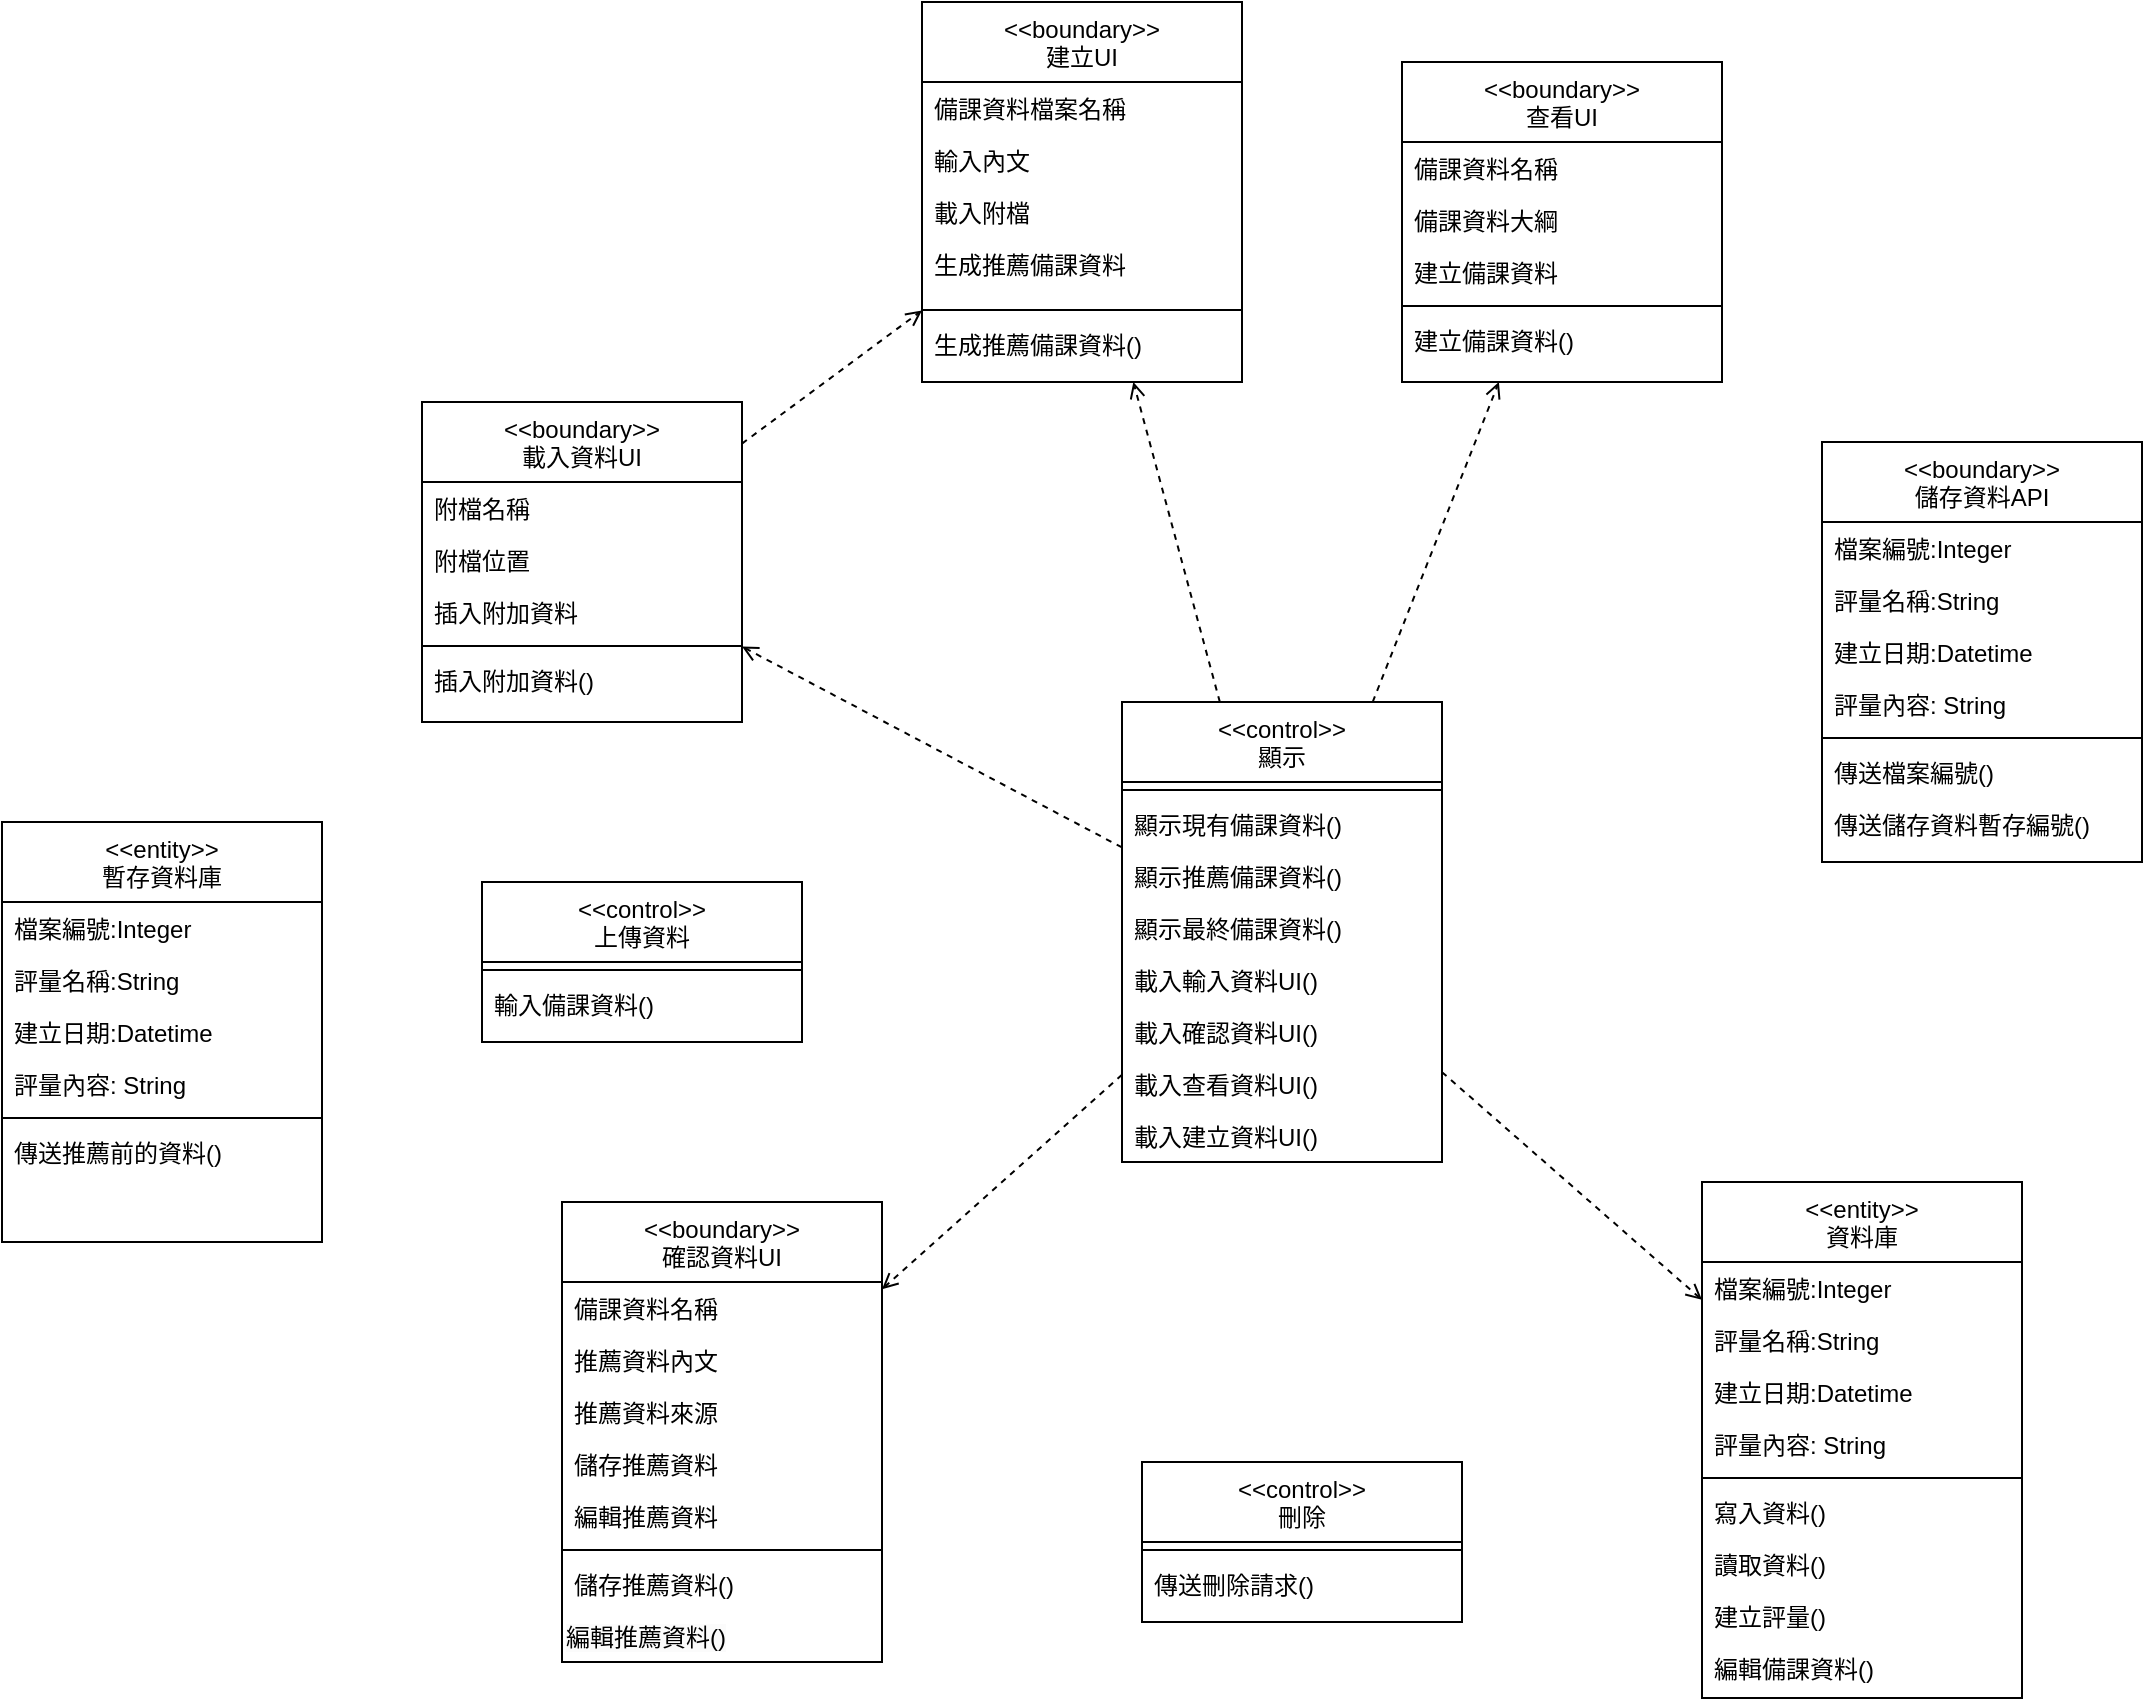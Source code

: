 <mxfile>
    <diagram id="C5RBs43oDa-KdzZeNtuy" name="Page-1">
        <mxGraphModel dx="1282" dy="769" grid="1" gridSize="10" guides="1" tooltips="1" connect="1" arrows="1" fold="1" page="1" pageScale="1" pageWidth="2000" pageHeight="2000" math="0" shadow="0">
            <root>
                <mxCell id="WIyWlLk6GJQsqaUBKTNV-0"/>
                <mxCell id="WIyWlLk6GJQsqaUBKTNV-1" parent="WIyWlLk6GJQsqaUBKTNV-0"/>
                <object label="&lt;&lt;boundary&gt;&gt;&#10;查看UI" placeholders="1" id="ybDPWDcmM2NUyqlbh23f-143">
                    <mxCell style="swimlane;fontStyle=0;align=center;verticalAlign=top;childLayout=stackLayout;horizontal=1;startSize=40;horizontalStack=0;resizeParent=1;resizeLast=0;collapsible=1;marginBottom=0;rounded=0;shadow=0;strokeWidth=1;" parent="WIyWlLk6GJQsqaUBKTNV-1" vertex="1">
                        <mxGeometry x="730" y="240" width="160" height="160" as="geometry">
                            <mxRectangle x="1260" y="310" width="160" height="26" as="alternateBounds"/>
                        </mxGeometry>
                    </mxCell>
                </object>
                <mxCell id="ybDPWDcmM2NUyqlbh23f-144" value="備課資料名稱" style="text;align=left;verticalAlign=top;spacingLeft=4;spacingRight=4;overflow=hidden;rotatable=1;points=[[0,0.5],[1,0.5]];portConstraint=eastwest;rounded=0;shadow=0;html=0;movable=1;resizable=1;deletable=1;editable=1;locked=0;connectable=1;" parent="ybDPWDcmM2NUyqlbh23f-143" vertex="1">
                    <mxGeometry y="40" width="160" height="26" as="geometry"/>
                </mxCell>
                <mxCell id="ybDPWDcmM2NUyqlbh23f-145" value="備課資料大綱 " style="text;align=left;verticalAlign=top;spacingLeft=4;spacingRight=4;overflow=hidden;rotatable=0;points=[[0,0.5],[1,0.5]];portConstraint=eastwest;" parent="ybDPWDcmM2NUyqlbh23f-143" vertex="1">
                    <mxGeometry y="66" width="160" height="26" as="geometry"/>
                </mxCell>
                <mxCell id="ybDPWDcmM2NUyqlbh23f-146" value="建立備課資料" style="text;align=left;verticalAlign=top;spacingLeft=4;spacingRight=4;overflow=hidden;rotatable=0;points=[[0,0.5],[1,0.5]];portConstraint=eastwest;rounded=0;shadow=0;html=0;" parent="ybDPWDcmM2NUyqlbh23f-143" vertex="1">
                    <mxGeometry y="92" width="160" height="26" as="geometry"/>
                </mxCell>
                <mxCell id="ybDPWDcmM2NUyqlbh23f-148" value="" style="line;html=1;strokeWidth=1;align=left;verticalAlign=middle;spacingTop=-1;spacingLeft=3;spacingRight=3;rotatable=0;labelPosition=right;points=[];portConstraint=eastwest;" parent="ybDPWDcmM2NUyqlbh23f-143" vertex="1">
                    <mxGeometry y="118" width="160" height="8" as="geometry"/>
                </mxCell>
                <mxCell id="ybDPWDcmM2NUyqlbh23f-149" value="建立備課資料()" style="text;align=left;verticalAlign=top;spacingLeft=4;spacingRight=4;overflow=hidden;rotatable=0;points=[[0,0.5],[1,0.5]];portConstraint=eastwest;" parent="ybDPWDcmM2NUyqlbh23f-143" vertex="1">
                    <mxGeometry y="126" width="160" height="26" as="geometry"/>
                </mxCell>
                <mxCell id="171" style="edgeStyle=none;html=1;dashed=1;endArrow=open;endFill=0;" edge="1" parent="WIyWlLk6GJQsqaUBKTNV-1" source="ybDPWDcmM2NUyqlbh23f-157" target="ybDPWDcmM2NUyqlbh23f-164">
                    <mxGeometry relative="1" as="geometry"/>
                </mxCell>
                <object label="&lt;&lt;boundary&gt;&gt;&#10;載入資料UI" placeholders="1" id="ybDPWDcmM2NUyqlbh23f-157">
                    <mxCell style="swimlane;fontStyle=0;align=center;verticalAlign=top;childLayout=stackLayout;horizontal=1;startSize=40;horizontalStack=0;resizeParent=1;resizeLast=0;collapsible=1;marginBottom=0;rounded=0;shadow=0;strokeWidth=1;" parent="WIyWlLk6GJQsqaUBKTNV-1" vertex="1">
                        <mxGeometry x="240" y="410" width="160" height="160" as="geometry">
                            <mxRectangle x="1260" y="310" width="160" height="26" as="alternateBounds"/>
                        </mxGeometry>
                    </mxCell>
                </object>
                <mxCell id="ybDPWDcmM2NUyqlbh23f-158" value="附檔名稱" style="text;align=left;verticalAlign=top;spacingLeft=4;spacingRight=4;overflow=hidden;rotatable=0;points=[[0,0.5],[1,0.5]];portConstraint=eastwest;rounded=0;shadow=0;html=0;" parent="ybDPWDcmM2NUyqlbh23f-157" vertex="1">
                    <mxGeometry y="40" width="160" height="26" as="geometry"/>
                </mxCell>
                <mxCell id="ybDPWDcmM2NUyqlbh23f-159" value="附檔位置" style="text;align=left;verticalAlign=top;spacingLeft=4;spacingRight=4;overflow=hidden;rotatable=0;points=[[0,0.5],[1,0.5]];portConstraint=eastwest;" parent="ybDPWDcmM2NUyqlbh23f-157" vertex="1">
                    <mxGeometry y="66" width="160" height="26" as="geometry"/>
                </mxCell>
                <mxCell id="ybDPWDcmM2NUyqlbh23f-160" value="插入附加資料" style="text;align=left;verticalAlign=top;spacingLeft=4;spacingRight=4;overflow=hidden;rotatable=0;points=[[0,0.5],[1,0.5]];portConstraint=eastwest;rounded=0;shadow=0;html=0;" parent="ybDPWDcmM2NUyqlbh23f-157" vertex="1">
                    <mxGeometry y="92" width="160" height="26" as="geometry"/>
                </mxCell>
                <mxCell id="ybDPWDcmM2NUyqlbh23f-162" value="" style="line;html=1;strokeWidth=1;align=left;verticalAlign=middle;spacingTop=-1;spacingLeft=3;spacingRight=3;rotatable=0;labelPosition=right;points=[];portConstraint=eastwest;" parent="ybDPWDcmM2NUyqlbh23f-157" vertex="1">
                    <mxGeometry y="118" width="160" height="8" as="geometry"/>
                </mxCell>
                <mxCell id="ybDPWDcmM2NUyqlbh23f-163" value="插入附加資料()" style="text;align=left;verticalAlign=top;spacingLeft=4;spacingRight=4;overflow=hidden;rotatable=0;points=[[0,0.5],[1,0.5]];portConstraint=eastwest;" parent="ybDPWDcmM2NUyqlbh23f-157" vertex="1">
                    <mxGeometry y="126" width="160" height="26" as="geometry"/>
                </mxCell>
                <object label="&lt;&lt;boundary&gt;&gt;&#10;建立UI" placeholders="1" id="ybDPWDcmM2NUyqlbh23f-164">
                    <mxCell style="swimlane;fontStyle=0;align=center;verticalAlign=top;childLayout=stackLayout;horizontal=1;startSize=40;horizontalStack=0;resizeParent=1;resizeLast=0;collapsible=1;marginBottom=0;rounded=0;shadow=0;strokeWidth=1;" parent="WIyWlLk6GJQsqaUBKTNV-1" vertex="1">
                        <mxGeometry x="490" y="210" width="160" height="190" as="geometry">
                            <mxRectangle x="1260" y="310" width="160" height="26" as="alternateBounds"/>
                        </mxGeometry>
                    </mxCell>
                </object>
                <mxCell id="ybDPWDcmM2NUyqlbh23f-165" value="備課資料檔案名稱" style="text;align=left;verticalAlign=top;spacingLeft=4;spacingRight=4;overflow=hidden;rotatable=0;points=[[0,0.5],[1,0.5]];portConstraint=eastwest;rounded=0;shadow=0;html=0;" parent="ybDPWDcmM2NUyqlbh23f-164" vertex="1">
                    <mxGeometry y="40" width="160" height="26" as="geometry"/>
                </mxCell>
                <mxCell id="ybDPWDcmM2NUyqlbh23f-166" value="輸入內文" style="text;align=left;verticalAlign=top;spacingLeft=4;spacingRight=4;overflow=hidden;rotatable=0;points=[[0,0.5],[1,0.5]];portConstraint=eastwest;" parent="ybDPWDcmM2NUyqlbh23f-164" vertex="1">
                    <mxGeometry y="66" width="160" height="26" as="geometry"/>
                </mxCell>
                <mxCell id="ybDPWDcmM2NUyqlbh23f-167" value="載入附檔" style="text;align=left;verticalAlign=top;spacingLeft=4;spacingRight=4;overflow=hidden;rotatable=0;points=[[0,0.5],[1,0.5]];portConstraint=eastwest;rounded=0;shadow=0;html=0;" parent="ybDPWDcmM2NUyqlbh23f-164" vertex="1">
                    <mxGeometry y="92" width="160" height="26" as="geometry"/>
                </mxCell>
                <mxCell id="ybDPWDcmM2NUyqlbh23f-168" value="生成推薦備課資料" style="text;align=left;verticalAlign=top;spacingLeft=4;spacingRight=4;overflow=hidden;rotatable=0;points=[[0,0.5],[1,0.5]];portConstraint=eastwest;rounded=0;shadow=0;html=0;" parent="ybDPWDcmM2NUyqlbh23f-164" vertex="1">
                    <mxGeometry y="118" width="160" height="32" as="geometry"/>
                </mxCell>
                <mxCell id="ybDPWDcmM2NUyqlbh23f-169" value="" style="line;html=1;strokeWidth=1;align=left;verticalAlign=middle;spacingTop=-1;spacingLeft=3;spacingRight=3;rotatable=0;labelPosition=right;points=[];portConstraint=eastwest;" parent="ybDPWDcmM2NUyqlbh23f-164" vertex="1">
                    <mxGeometry y="150" width="160" height="8" as="geometry"/>
                </mxCell>
                <mxCell id="ybDPWDcmM2NUyqlbh23f-170" value="生成推薦備課資料()" style="text;align=left;verticalAlign=top;spacingLeft=4;spacingRight=4;overflow=hidden;rotatable=0;points=[[0,0.5],[1,0.5]];portConstraint=eastwest;" parent="ybDPWDcmM2NUyqlbh23f-164" vertex="1">
                    <mxGeometry y="158" width="160" height="26" as="geometry"/>
                </mxCell>
                <object label="&lt;&lt;boundary&gt;&gt;&#10;確認資料UI" placeholders="1" id="ybDPWDcmM2NUyqlbh23f-171">
                    <mxCell style="swimlane;fontStyle=0;align=center;verticalAlign=top;childLayout=stackLayout;horizontal=1;startSize=40;horizontalStack=0;resizeParent=1;resizeLast=0;collapsible=1;marginBottom=0;rounded=0;shadow=0;strokeWidth=1;" parent="WIyWlLk6GJQsqaUBKTNV-1" vertex="1">
                        <mxGeometry x="310" y="810" width="160" height="230" as="geometry">
                            <mxRectangle x="1260" y="310" width="160" height="26" as="alternateBounds"/>
                        </mxGeometry>
                    </mxCell>
                </object>
                <mxCell id="ybDPWDcmM2NUyqlbh23f-172" value="備課資料名稱" style="text;align=left;verticalAlign=top;spacingLeft=4;spacingRight=4;overflow=hidden;rotatable=0;points=[[0,0.5],[1,0.5]];portConstraint=eastwest;rounded=0;shadow=0;html=0;" parent="ybDPWDcmM2NUyqlbh23f-171" vertex="1">
                    <mxGeometry y="40" width="160" height="26" as="geometry"/>
                </mxCell>
                <mxCell id="ybDPWDcmM2NUyqlbh23f-173" value="推薦資料內文" style="text;align=left;verticalAlign=top;spacingLeft=4;spacingRight=4;overflow=hidden;rotatable=0;points=[[0,0.5],[1,0.5]];portConstraint=eastwest;" parent="ybDPWDcmM2NUyqlbh23f-171" vertex="1">
                    <mxGeometry y="66" width="160" height="26" as="geometry"/>
                </mxCell>
                <mxCell id="ybDPWDcmM2NUyqlbh23f-174" value="推薦資料來源" style="text;align=left;verticalAlign=top;spacingLeft=4;spacingRight=4;overflow=hidden;rotatable=0;points=[[0,0.5],[1,0.5]];portConstraint=eastwest;rounded=0;shadow=0;html=0;" parent="ybDPWDcmM2NUyqlbh23f-171" vertex="1">
                    <mxGeometry y="92" width="160" height="26" as="geometry"/>
                </mxCell>
                <mxCell id="ybDPWDcmM2NUyqlbh23f-175" value="儲存推薦資料" style="text;align=left;verticalAlign=top;spacingLeft=4;spacingRight=4;overflow=hidden;rotatable=0;points=[[0,0.5],[1,0.5]];portConstraint=eastwest;rounded=0;shadow=0;html=0;" parent="ybDPWDcmM2NUyqlbh23f-171" vertex="1">
                    <mxGeometry y="118" width="160" height="26" as="geometry"/>
                </mxCell>
                <mxCell id="ybDPWDcmM2NUyqlbh23f-224" value="編輯推薦資料" style="text;align=left;verticalAlign=top;spacingLeft=4;spacingRight=4;overflow=hidden;rotatable=0;points=[[0,0.5],[1,0.5]];portConstraint=eastwest;rounded=0;shadow=0;html=0;" parent="ybDPWDcmM2NUyqlbh23f-171" vertex="1">
                    <mxGeometry y="144" width="160" height="26" as="geometry"/>
                </mxCell>
                <mxCell id="ybDPWDcmM2NUyqlbh23f-176" value="" style="line;html=1;strokeWidth=1;align=left;verticalAlign=middle;spacingTop=-1;spacingLeft=3;spacingRight=3;rotatable=0;labelPosition=right;points=[];portConstraint=eastwest;" parent="ybDPWDcmM2NUyqlbh23f-171" vertex="1">
                    <mxGeometry y="170" width="160" height="8" as="geometry"/>
                </mxCell>
                <mxCell id="ybDPWDcmM2NUyqlbh23f-177" value="儲存推薦資料()" style="text;align=left;verticalAlign=top;spacingLeft=4;spacingRight=4;overflow=hidden;rotatable=0;points=[[0,0.5],[1,0.5]];portConstraint=eastwest;" parent="ybDPWDcmM2NUyqlbh23f-171" vertex="1">
                    <mxGeometry y="178" width="160" height="26" as="geometry"/>
                </mxCell>
                <mxCell id="ybDPWDcmM2NUyqlbh23f-225" value="&lt;span style=&quot;color: rgb(0, 0, 0); font-family: Helvetica; font-size: 12px; font-style: normal; font-variant-ligatures: normal; font-variant-caps: normal; font-weight: 400; letter-spacing: normal; orphans: 2; text-align: left; text-indent: 0px; text-transform: none; widows: 2; word-spacing: 0px; -webkit-text-stroke-width: 0px; white-space: nowrap; background-color: rgb(251, 251, 251); text-decoration-thickness: initial; text-decoration-style: initial; text-decoration-color: initial; display: inline !important; float: none;&quot;&gt;編輯推薦資料()&lt;/span&gt;" style="text;whiteSpace=wrap;html=1;" parent="ybDPWDcmM2NUyqlbh23f-171" vertex="1">
                    <mxGeometry y="204" width="160" height="26" as="geometry"/>
                </mxCell>
                <object label="&lt;&lt;boundary&gt;&gt;&#10;儲存資料API" placeholders="1" id="ybDPWDcmM2NUyqlbh23f-178">
                    <mxCell style="swimlane;fontStyle=0;align=center;verticalAlign=top;childLayout=stackLayout;horizontal=1;startSize=40;horizontalStack=0;resizeParent=1;resizeLast=0;collapsible=1;marginBottom=0;rounded=0;shadow=0;strokeWidth=1;" parent="WIyWlLk6GJQsqaUBKTNV-1" vertex="1">
                        <mxGeometry x="940" y="430" width="160" height="210" as="geometry">
                            <mxRectangle x="1260" y="310" width="160" height="26" as="alternateBounds"/>
                        </mxGeometry>
                    </mxCell>
                </object>
                <mxCell id="ybDPWDcmM2NUyqlbh23f-179" value="檔案編號:Integer" style="text;align=left;verticalAlign=top;spacingLeft=4;spacingRight=4;overflow=hidden;rotatable=0;points=[[0,0.5],[1,0.5]];portConstraint=eastwest;rounded=0;shadow=0;html=0;" parent="ybDPWDcmM2NUyqlbh23f-178" vertex="1">
                    <mxGeometry y="40" width="160" height="26" as="geometry"/>
                </mxCell>
                <mxCell id="ybDPWDcmM2NUyqlbh23f-180" value="評量名稱:String" style="text;align=left;verticalAlign=top;spacingLeft=4;spacingRight=4;overflow=hidden;rotatable=0;points=[[0,0.5],[1,0.5]];portConstraint=eastwest;" parent="ybDPWDcmM2NUyqlbh23f-178" vertex="1">
                    <mxGeometry y="66" width="160" height="26" as="geometry"/>
                </mxCell>
                <mxCell id="ybDPWDcmM2NUyqlbh23f-181" value="建立日期:Datetime" style="text;align=left;verticalAlign=top;spacingLeft=4;spacingRight=4;overflow=hidden;rotatable=0;points=[[0,0.5],[1,0.5]];portConstraint=eastwest;rounded=0;shadow=0;html=0;" parent="ybDPWDcmM2NUyqlbh23f-178" vertex="1">
                    <mxGeometry y="92" width="160" height="26" as="geometry"/>
                </mxCell>
                <mxCell id="ybDPWDcmM2NUyqlbh23f-182" value="評量內容: String" style="text;align=left;verticalAlign=top;spacingLeft=4;spacingRight=4;overflow=hidden;rotatable=0;points=[[0,0.5],[1,0.5]];portConstraint=eastwest;rounded=0;shadow=0;html=0;" parent="ybDPWDcmM2NUyqlbh23f-178" vertex="1">
                    <mxGeometry y="118" width="160" height="26" as="geometry"/>
                </mxCell>
                <mxCell id="ybDPWDcmM2NUyqlbh23f-183" value="" style="line;html=1;strokeWidth=1;align=left;verticalAlign=middle;spacingTop=-1;spacingLeft=3;spacingRight=3;rotatable=0;labelPosition=right;points=[];portConstraint=eastwest;" parent="ybDPWDcmM2NUyqlbh23f-178" vertex="1">
                    <mxGeometry y="144" width="160" height="8" as="geometry"/>
                </mxCell>
                <mxCell id="ybDPWDcmM2NUyqlbh23f-184" value="傳送檔案編號()" style="text;align=left;verticalAlign=top;spacingLeft=4;spacingRight=4;overflow=hidden;rotatable=0;points=[[0,0.5],[1,0.5]];portConstraint=eastwest;" parent="ybDPWDcmM2NUyqlbh23f-178" vertex="1">
                    <mxGeometry y="152" width="160" height="26" as="geometry"/>
                </mxCell>
                <mxCell id="156" value="傳送儲存資料暫存編號()" style="text;align=left;verticalAlign=top;spacingLeft=4;spacingRight=4;overflow=hidden;rotatable=0;points=[[0,0.5],[1,0.5]];portConstraint=eastwest;" vertex="1" parent="ybDPWDcmM2NUyqlbh23f-178">
                    <mxGeometry y="178" width="160" height="26" as="geometry"/>
                </mxCell>
                <object label="&lt;&lt;control&gt;&gt;&#10;刪除" placeholders="1" id="ybDPWDcmM2NUyqlbh23f-185">
                    <mxCell style="swimlane;fontStyle=0;align=center;verticalAlign=top;childLayout=stackLayout;horizontal=1;startSize=40;horizontalStack=0;resizeParent=1;resizeLast=0;collapsible=1;marginBottom=0;rounded=0;shadow=0;strokeWidth=1;" parent="WIyWlLk6GJQsqaUBKTNV-1" vertex="1">
                        <mxGeometry x="600" y="940" width="160" height="80" as="geometry">
                            <mxRectangle x="1260" y="310" width="160" height="26" as="alternateBounds"/>
                        </mxGeometry>
                    </mxCell>
                </object>
                <mxCell id="ybDPWDcmM2NUyqlbh23f-190" value="" style="line;html=1;strokeWidth=1;align=left;verticalAlign=middle;spacingTop=-1;spacingLeft=3;spacingRight=3;rotatable=0;labelPosition=right;points=[];portConstraint=eastwest;" parent="ybDPWDcmM2NUyqlbh23f-185" vertex="1">
                    <mxGeometry y="40" width="160" height="8" as="geometry"/>
                </mxCell>
                <mxCell id="ybDPWDcmM2NUyqlbh23f-191" value="傳送刪除請求()" style="text;align=left;verticalAlign=top;spacingLeft=4;spacingRight=4;overflow=hidden;rotatable=0;points=[[0,0.5],[1,0.5]];portConstraint=eastwest;" parent="ybDPWDcmM2NUyqlbh23f-185" vertex="1">
                    <mxGeometry y="48" width="160" height="26" as="geometry"/>
                </mxCell>
                <object label="&lt;&lt;control&gt;&gt;&#10;上傳資料" placeholders="1" id="ybDPWDcmM2NUyqlbh23f-192">
                    <mxCell style="swimlane;fontStyle=0;align=center;verticalAlign=top;childLayout=stackLayout;horizontal=1;startSize=40;horizontalStack=0;resizeParent=1;resizeLast=0;collapsible=1;marginBottom=0;rounded=0;shadow=0;strokeWidth=1;" parent="WIyWlLk6GJQsqaUBKTNV-1" vertex="1">
                        <mxGeometry x="270" y="650" width="160" height="80" as="geometry">
                            <mxRectangle x="1260" y="310" width="160" height="26" as="alternateBounds"/>
                        </mxGeometry>
                    </mxCell>
                </object>
                <mxCell id="ybDPWDcmM2NUyqlbh23f-197" value="" style="line;html=1;strokeWidth=1;align=left;verticalAlign=middle;spacingTop=-1;spacingLeft=3;spacingRight=3;rotatable=0;labelPosition=right;points=[];portConstraint=eastwest;" parent="ybDPWDcmM2NUyqlbh23f-192" vertex="1">
                    <mxGeometry y="40" width="160" height="8" as="geometry"/>
                </mxCell>
                <mxCell id="ybDPWDcmM2NUyqlbh23f-198" value="輸入備課資料()" style="text;align=left;verticalAlign=top;spacingLeft=4;spacingRight=4;overflow=hidden;rotatable=0;points=[[0,0.5],[1,0.5]];portConstraint=eastwest;" parent="ybDPWDcmM2NUyqlbh23f-192" vertex="1">
                    <mxGeometry y="48" width="160" height="26" as="geometry"/>
                </mxCell>
                <mxCell id="158" style="edgeStyle=none;html=1;endArrow=open;endFill=0;dashed=1;" edge="1" parent="WIyWlLk6GJQsqaUBKTNV-1" source="ybDPWDcmM2NUyqlbh23f-199" target="ybDPWDcmM2NUyqlbh23f-213">
                    <mxGeometry relative="1" as="geometry"/>
                </mxCell>
                <mxCell id="159" style="edgeStyle=none;html=1;dashed=1;endArrow=open;endFill=0;" edge="1" parent="WIyWlLk6GJQsqaUBKTNV-1" source="ybDPWDcmM2NUyqlbh23f-199" target="ybDPWDcmM2NUyqlbh23f-171">
                    <mxGeometry relative="1" as="geometry"/>
                </mxCell>
                <mxCell id="161" style="edgeStyle=none;html=1;dashed=1;endArrow=open;endFill=0;" edge="1" parent="WIyWlLk6GJQsqaUBKTNV-1" source="ybDPWDcmM2NUyqlbh23f-199" target="ybDPWDcmM2NUyqlbh23f-143">
                    <mxGeometry relative="1" as="geometry"/>
                </mxCell>
                <mxCell id="162" style="edgeStyle=none;html=1;dashed=1;endArrow=open;endFill=0;" edge="1" parent="WIyWlLk6GJQsqaUBKTNV-1" source="ybDPWDcmM2NUyqlbh23f-199" target="ybDPWDcmM2NUyqlbh23f-164">
                    <mxGeometry relative="1" as="geometry"/>
                </mxCell>
                <mxCell id="163" style="edgeStyle=none;html=1;dashed=1;endArrow=open;endFill=0;" edge="1" parent="WIyWlLk6GJQsqaUBKTNV-1" source="ybDPWDcmM2NUyqlbh23f-199" target="ybDPWDcmM2NUyqlbh23f-157">
                    <mxGeometry relative="1" as="geometry"/>
                </mxCell>
                <object label="&lt;&lt;control&gt;&gt;&#10;顯示" placeholders="1" id="ybDPWDcmM2NUyqlbh23f-199">
                    <mxCell style="swimlane;fontStyle=0;align=center;verticalAlign=top;childLayout=stackLayout;horizontal=1;startSize=40;horizontalStack=0;resizeParent=1;resizeLast=0;collapsible=1;marginBottom=0;rounded=0;shadow=0;strokeWidth=1;" parent="WIyWlLk6GJQsqaUBKTNV-1" vertex="1">
                        <mxGeometry x="590" y="560" width="160" height="230" as="geometry">
                            <mxRectangle x="1260" y="310" width="160" height="26" as="alternateBounds"/>
                        </mxGeometry>
                    </mxCell>
                </object>
                <mxCell id="ybDPWDcmM2NUyqlbh23f-204" value="" style="line;html=1;strokeWidth=1;align=left;verticalAlign=middle;spacingTop=-1;spacingLeft=3;spacingRight=3;rotatable=0;labelPosition=right;points=[];portConstraint=eastwest;" parent="ybDPWDcmM2NUyqlbh23f-199" vertex="1">
                    <mxGeometry y="40" width="160" height="8" as="geometry"/>
                </mxCell>
                <mxCell id="ybDPWDcmM2NUyqlbh23f-205" value="顯示現有備課資料()" style="text;align=left;verticalAlign=top;spacingLeft=4;spacingRight=4;overflow=hidden;rotatable=0;points=[[0,0.5],[1,0.5]];portConstraint=eastwest;" parent="ybDPWDcmM2NUyqlbh23f-199" vertex="1">
                    <mxGeometry y="48" width="160" height="26" as="geometry"/>
                </mxCell>
                <mxCell id="150" value="顯示推薦備課資料()" style="text;align=left;verticalAlign=top;spacingLeft=4;spacingRight=4;overflow=hidden;rotatable=0;points=[[0,0.5],[1,0.5]];portConstraint=eastwest;" vertex="1" parent="ybDPWDcmM2NUyqlbh23f-199">
                    <mxGeometry y="74" width="160" height="26" as="geometry"/>
                </mxCell>
                <mxCell id="151" value="顯示最終備課資料()" style="text;align=left;verticalAlign=top;spacingLeft=4;spacingRight=4;overflow=hidden;rotatable=0;points=[[0,0.5],[1,0.5]];portConstraint=eastwest;" vertex="1" parent="ybDPWDcmM2NUyqlbh23f-199">
                    <mxGeometry y="100" width="160" height="26" as="geometry"/>
                </mxCell>
                <mxCell id="164" value="載入輸入資料UI()" style="text;align=left;verticalAlign=top;spacingLeft=4;spacingRight=4;overflow=hidden;rotatable=0;points=[[0,0.5],[1,0.5]];portConstraint=eastwest;" vertex="1" parent="ybDPWDcmM2NUyqlbh23f-199">
                    <mxGeometry y="126" width="160" height="26" as="geometry"/>
                </mxCell>
                <mxCell id="166" value="載入確認資料UI()" style="text;align=left;verticalAlign=top;spacingLeft=4;spacingRight=4;overflow=hidden;rotatable=0;points=[[0,0.5],[1,0.5]];portConstraint=eastwest;" vertex="1" parent="ybDPWDcmM2NUyqlbh23f-199">
                    <mxGeometry y="152" width="160" height="26" as="geometry"/>
                </mxCell>
                <mxCell id="167" value="載入查看資料UI()" style="text;align=left;verticalAlign=top;spacingLeft=4;spacingRight=4;overflow=hidden;rotatable=0;points=[[0,0.5],[1,0.5]];portConstraint=eastwest;" vertex="1" parent="ybDPWDcmM2NUyqlbh23f-199">
                    <mxGeometry y="178" width="160" height="26" as="geometry"/>
                </mxCell>
                <mxCell id="169" value="載入建立資料UI()" style="text;align=left;verticalAlign=top;spacingLeft=4;spacingRight=4;overflow=hidden;rotatable=0;points=[[0,0.5],[1,0.5]];portConstraint=eastwest;" vertex="1" parent="ybDPWDcmM2NUyqlbh23f-199">
                    <mxGeometry y="204" width="160" height="26" as="geometry"/>
                </mxCell>
                <object label="&lt;&lt;entity&gt;&gt;&#10;暫存資料庫" placeholders="1" id="ybDPWDcmM2NUyqlbh23f-206">
                    <mxCell style="swimlane;fontStyle=0;align=center;verticalAlign=top;childLayout=stackLayout;horizontal=1;startSize=40;horizontalStack=0;resizeParent=1;resizeLast=0;collapsible=1;marginBottom=0;rounded=0;shadow=0;strokeWidth=1;" parent="WIyWlLk6GJQsqaUBKTNV-1" vertex="1">
                        <mxGeometry x="30" y="620" width="160" height="210" as="geometry">
                            <mxRectangle x="1260" y="310" width="160" height="26" as="alternateBounds"/>
                        </mxGeometry>
                    </mxCell>
                </object>
                <mxCell id="ybDPWDcmM2NUyqlbh23f-207" value="檔案編號:Integer" style="text;align=left;verticalAlign=top;spacingLeft=4;spacingRight=4;overflow=hidden;rotatable=0;points=[[0,0.5],[1,0.5]];portConstraint=eastwest;rounded=0;shadow=0;html=0;" parent="ybDPWDcmM2NUyqlbh23f-206" vertex="1">
                    <mxGeometry y="40" width="160" height="26" as="geometry"/>
                </mxCell>
                <mxCell id="ybDPWDcmM2NUyqlbh23f-208" value="評量名稱:String" style="text;align=left;verticalAlign=top;spacingLeft=4;spacingRight=4;overflow=hidden;rotatable=0;points=[[0,0.5],[1,0.5]];portConstraint=eastwest;" parent="ybDPWDcmM2NUyqlbh23f-206" vertex="1">
                    <mxGeometry y="66" width="160" height="26" as="geometry"/>
                </mxCell>
                <mxCell id="ybDPWDcmM2NUyqlbh23f-209" value="建立日期:Datetime" style="text;align=left;verticalAlign=top;spacingLeft=4;spacingRight=4;overflow=hidden;rotatable=0;points=[[0,0.5],[1,0.5]];portConstraint=eastwest;rounded=0;shadow=0;html=0;" parent="ybDPWDcmM2NUyqlbh23f-206" vertex="1">
                    <mxGeometry y="92" width="160" height="26" as="geometry"/>
                </mxCell>
                <mxCell id="ybDPWDcmM2NUyqlbh23f-210" value="評量內容: String" style="text;align=left;verticalAlign=top;spacingLeft=4;spacingRight=4;overflow=hidden;rotatable=0;points=[[0,0.5],[1,0.5]];portConstraint=eastwest;rounded=0;shadow=0;html=0;" parent="ybDPWDcmM2NUyqlbh23f-206" vertex="1">
                    <mxGeometry y="118" width="160" height="26" as="geometry"/>
                </mxCell>
                <mxCell id="ybDPWDcmM2NUyqlbh23f-211" value="" style="line;html=1;strokeWidth=1;align=left;verticalAlign=middle;spacingTop=-1;spacingLeft=3;spacingRight=3;rotatable=0;labelPosition=right;points=[];portConstraint=eastwest;" parent="ybDPWDcmM2NUyqlbh23f-206" vertex="1">
                    <mxGeometry y="144" width="160" height="8" as="geometry"/>
                </mxCell>
                <mxCell id="157" value="傳送推薦前的資料()" style="text;align=left;verticalAlign=top;spacingLeft=4;spacingRight=4;overflow=hidden;rotatable=0;points=[[0,0.5],[1,0.5]];portConstraint=eastwest;" vertex="1" parent="ybDPWDcmM2NUyqlbh23f-206">
                    <mxGeometry y="152" width="160" height="26" as="geometry"/>
                </mxCell>
                <object label="&lt;&lt;entity&gt;&gt;&#10;資料庫" placeholders="1" id="ybDPWDcmM2NUyqlbh23f-213">
                    <mxCell style="swimlane;fontStyle=0;align=center;verticalAlign=top;childLayout=stackLayout;horizontal=1;startSize=40;horizontalStack=0;resizeParent=1;resizeLast=0;collapsible=1;marginBottom=0;rounded=0;shadow=0;strokeWidth=1;" parent="WIyWlLk6GJQsqaUBKTNV-1" vertex="1">
                        <mxGeometry x="880" y="800" width="160" height="258" as="geometry">
                            <mxRectangle x="1260" y="310" width="160" height="26" as="alternateBounds"/>
                        </mxGeometry>
                    </mxCell>
                </object>
                <mxCell id="ybDPWDcmM2NUyqlbh23f-214" value="檔案編號:Integer" style="text;align=left;verticalAlign=top;spacingLeft=4;spacingRight=4;overflow=hidden;rotatable=0;points=[[0,0.5],[1,0.5]];portConstraint=eastwest;rounded=0;shadow=0;html=0;" parent="ybDPWDcmM2NUyqlbh23f-213" vertex="1">
                    <mxGeometry y="40" width="160" height="26" as="geometry"/>
                </mxCell>
                <mxCell id="ybDPWDcmM2NUyqlbh23f-215" value="評量名稱:String" style="text;align=left;verticalAlign=top;spacingLeft=4;spacingRight=4;overflow=hidden;rotatable=0;points=[[0,0.5],[1,0.5]];portConstraint=eastwest;" parent="ybDPWDcmM2NUyqlbh23f-213" vertex="1">
                    <mxGeometry y="66" width="160" height="26" as="geometry"/>
                </mxCell>
                <mxCell id="ybDPWDcmM2NUyqlbh23f-216" value="建立日期:Datetime" style="text;align=left;verticalAlign=top;spacingLeft=4;spacingRight=4;overflow=hidden;rotatable=0;points=[[0,0.5],[1,0.5]];portConstraint=eastwest;rounded=0;shadow=0;html=0;" parent="ybDPWDcmM2NUyqlbh23f-213" vertex="1">
                    <mxGeometry y="92" width="160" height="26" as="geometry"/>
                </mxCell>
                <mxCell id="ybDPWDcmM2NUyqlbh23f-217" value="評量內容: String" style="text;align=left;verticalAlign=top;spacingLeft=4;spacingRight=4;overflow=hidden;rotatable=0;points=[[0,0.5],[1,0.5]];portConstraint=eastwest;rounded=0;shadow=0;html=0;" parent="ybDPWDcmM2NUyqlbh23f-213" vertex="1">
                    <mxGeometry y="118" width="160" height="26" as="geometry"/>
                </mxCell>
                <mxCell id="ybDPWDcmM2NUyqlbh23f-218" value="" style="line;html=1;strokeWidth=1;align=left;verticalAlign=middle;spacingTop=-1;spacingLeft=3;spacingRight=3;rotatable=0;labelPosition=right;points=[];portConstraint=eastwest;" parent="ybDPWDcmM2NUyqlbh23f-213" vertex="1">
                    <mxGeometry y="144" width="160" height="8" as="geometry"/>
                </mxCell>
                <mxCell id="152" value="寫入資料()" style="text;align=left;verticalAlign=top;spacingLeft=4;spacingRight=4;overflow=hidden;rotatable=0;points=[[0,0.5],[1,0.5]];portConstraint=eastwest;" vertex="1" parent="ybDPWDcmM2NUyqlbh23f-213">
                    <mxGeometry y="152" width="160" height="26" as="geometry"/>
                </mxCell>
                <mxCell id="153" value="讀取資料()" style="text;align=left;verticalAlign=top;spacingLeft=4;spacingRight=4;overflow=hidden;rotatable=0;points=[[0,0.5],[1,0.5]];portConstraint=eastwest;" vertex="1" parent="ybDPWDcmM2NUyqlbh23f-213">
                    <mxGeometry y="178" width="160" height="26" as="geometry"/>
                </mxCell>
                <mxCell id="154" value="建立評量()" style="text;align=left;verticalAlign=top;spacingLeft=4;spacingRight=4;overflow=hidden;rotatable=0;points=[[0,0.5],[1,0.5]];portConstraint=eastwest;" vertex="1" parent="ybDPWDcmM2NUyqlbh23f-213">
                    <mxGeometry y="204" width="160" height="26" as="geometry"/>
                </mxCell>
                <mxCell id="155" value="編輯備課資料()" style="text;align=left;verticalAlign=top;spacingLeft=4;spacingRight=4;overflow=hidden;rotatable=0;points=[[0,0.5],[1,0.5]];portConstraint=eastwest;" vertex="1" parent="ybDPWDcmM2NUyqlbh23f-213">
                    <mxGeometry y="230" width="160" height="26" as="geometry"/>
                </mxCell>
            </root>
        </mxGraphModel>
    </diagram>
</mxfile>